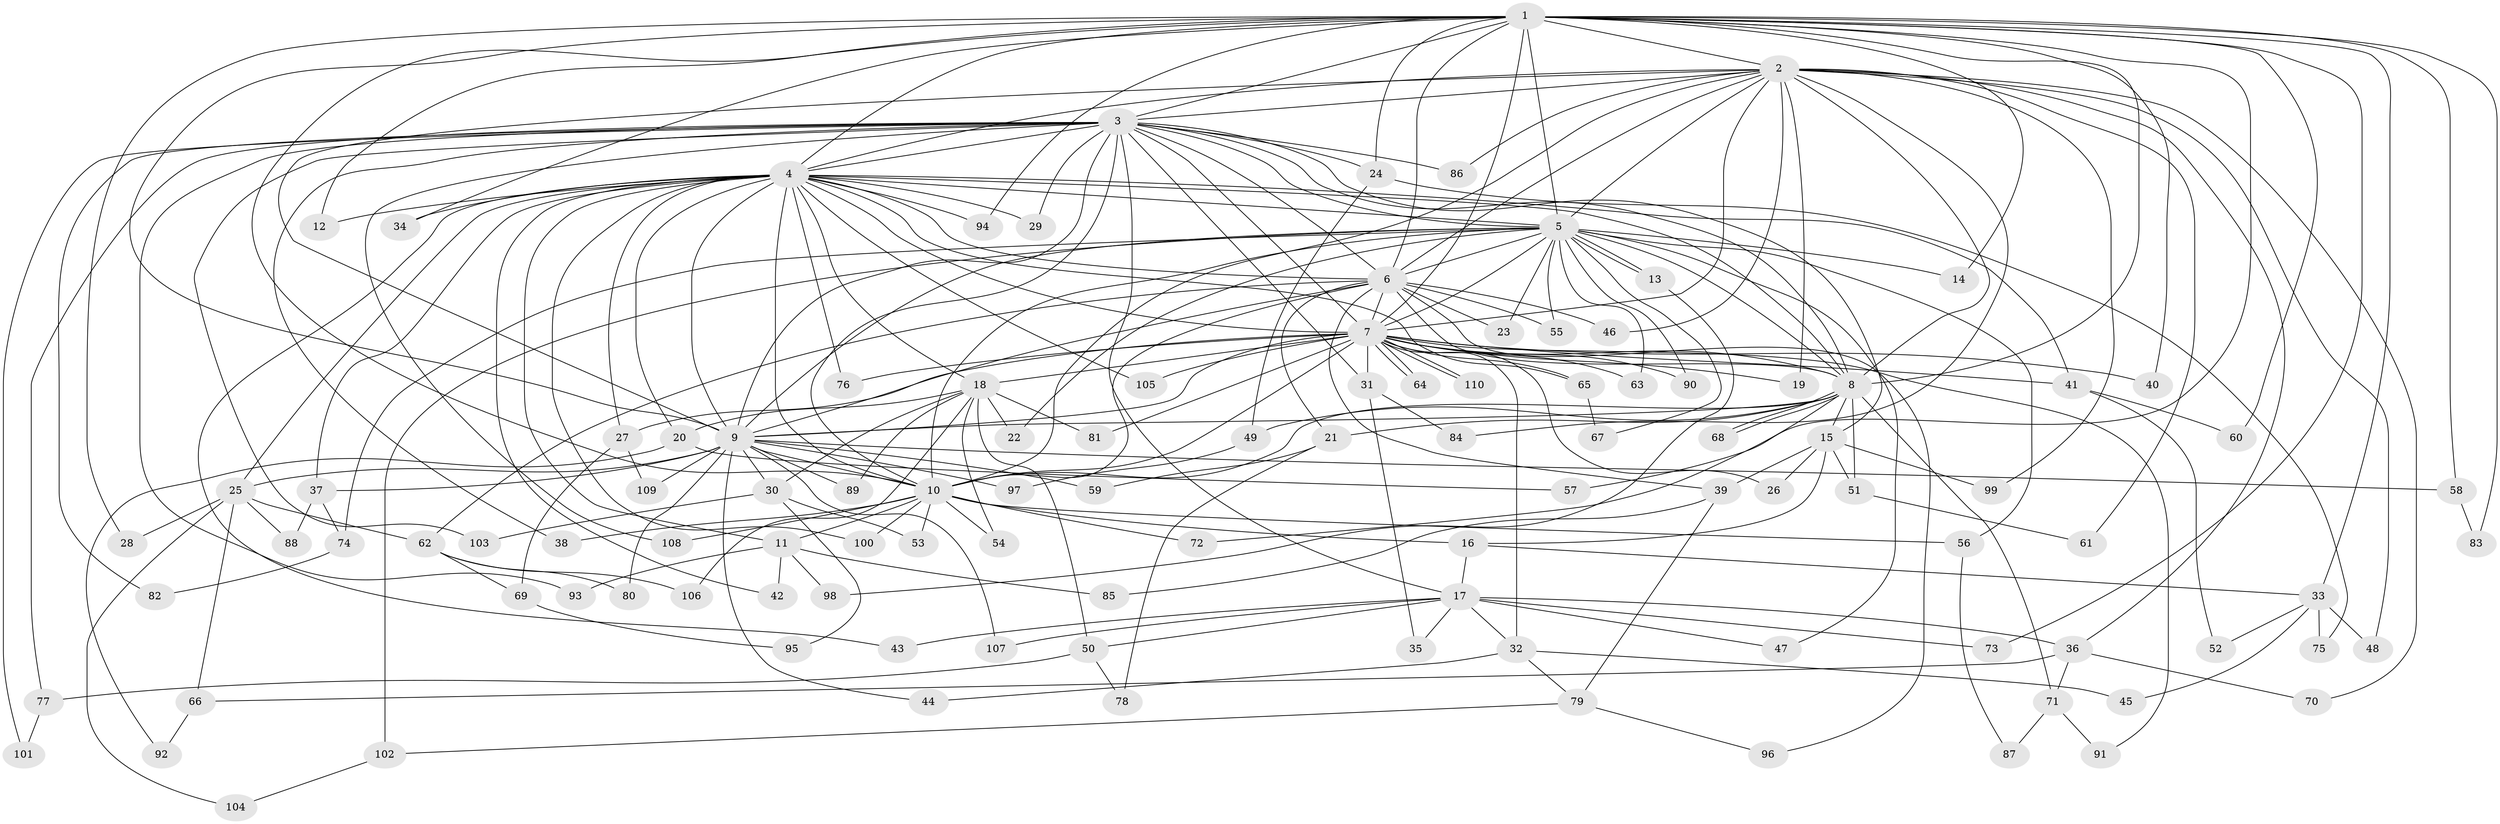 // coarse degree distribution, {30: 0.012987012987012988, 16: 0.012987012987012988, 22: 0.012987012987012988, 20: 0.012987012987012988, 2: 0.6233766233766234, 10: 0.012987012987012988, 3: 0.06493506493506493, 6: 0.025974025974025976, 4: 0.09090909090909091, 1: 0.06493506493506493, 7: 0.012987012987012988, 8: 0.012987012987012988, 25: 0.012987012987012988, 9: 0.012987012987012988, 5: 0.012987012987012988}
// Generated by graph-tools (version 1.1) at 2025/47/03/04/25 21:47:37]
// undirected, 110 vertices, 245 edges
graph export_dot {
graph [start="1"]
  node [color=gray90,style=filled];
  1;
  2;
  3;
  4;
  5;
  6;
  7;
  8;
  9;
  10;
  11;
  12;
  13;
  14;
  15;
  16;
  17;
  18;
  19;
  20;
  21;
  22;
  23;
  24;
  25;
  26;
  27;
  28;
  29;
  30;
  31;
  32;
  33;
  34;
  35;
  36;
  37;
  38;
  39;
  40;
  41;
  42;
  43;
  44;
  45;
  46;
  47;
  48;
  49;
  50;
  51;
  52;
  53;
  54;
  55;
  56;
  57;
  58;
  59;
  60;
  61;
  62;
  63;
  64;
  65;
  66;
  67;
  68;
  69;
  70;
  71;
  72;
  73;
  74;
  75;
  76;
  77;
  78;
  79;
  80;
  81;
  82;
  83;
  84;
  85;
  86;
  87;
  88;
  89;
  90;
  91;
  92;
  93;
  94;
  95;
  96;
  97;
  98;
  99;
  100;
  101;
  102;
  103;
  104;
  105;
  106;
  107;
  108;
  109;
  110;
  1 -- 2;
  1 -- 3;
  1 -- 4;
  1 -- 5;
  1 -- 6;
  1 -- 7;
  1 -- 8;
  1 -- 9;
  1 -- 10;
  1 -- 12;
  1 -- 14;
  1 -- 24;
  1 -- 28;
  1 -- 33;
  1 -- 34;
  1 -- 40;
  1 -- 57;
  1 -- 58;
  1 -- 60;
  1 -- 73;
  1 -- 83;
  1 -- 94;
  2 -- 3;
  2 -- 4;
  2 -- 5;
  2 -- 6;
  2 -- 7;
  2 -- 8;
  2 -- 9;
  2 -- 10;
  2 -- 19;
  2 -- 36;
  2 -- 46;
  2 -- 48;
  2 -- 61;
  2 -- 70;
  2 -- 84;
  2 -- 86;
  2 -- 99;
  3 -- 4;
  3 -- 5;
  3 -- 6;
  3 -- 7;
  3 -- 8;
  3 -- 9;
  3 -- 10;
  3 -- 15;
  3 -- 17;
  3 -- 24;
  3 -- 29;
  3 -- 31;
  3 -- 38;
  3 -- 77;
  3 -- 82;
  3 -- 86;
  3 -- 93;
  3 -- 101;
  3 -- 103;
  3 -- 108;
  4 -- 5;
  4 -- 6;
  4 -- 7;
  4 -- 8;
  4 -- 9;
  4 -- 10;
  4 -- 11;
  4 -- 12;
  4 -- 18;
  4 -- 20;
  4 -- 25;
  4 -- 27;
  4 -- 29;
  4 -- 34;
  4 -- 37;
  4 -- 41;
  4 -- 42;
  4 -- 43;
  4 -- 65;
  4 -- 76;
  4 -- 94;
  4 -- 100;
  4 -- 105;
  5 -- 6;
  5 -- 7;
  5 -- 8;
  5 -- 9;
  5 -- 10;
  5 -- 13;
  5 -- 13;
  5 -- 14;
  5 -- 22;
  5 -- 23;
  5 -- 47;
  5 -- 55;
  5 -- 56;
  5 -- 63;
  5 -- 67;
  5 -- 74;
  5 -- 90;
  5 -- 102;
  6 -- 7;
  6 -- 8;
  6 -- 9;
  6 -- 10;
  6 -- 21;
  6 -- 23;
  6 -- 39;
  6 -- 46;
  6 -- 55;
  6 -- 62;
  6 -- 96;
  7 -- 8;
  7 -- 9;
  7 -- 10;
  7 -- 18;
  7 -- 19;
  7 -- 26;
  7 -- 27;
  7 -- 31;
  7 -- 32;
  7 -- 40;
  7 -- 41;
  7 -- 63;
  7 -- 64;
  7 -- 64;
  7 -- 65;
  7 -- 76;
  7 -- 81;
  7 -- 90;
  7 -- 91;
  7 -- 105;
  7 -- 110;
  7 -- 110;
  8 -- 9;
  8 -- 10;
  8 -- 15;
  8 -- 21;
  8 -- 49;
  8 -- 51;
  8 -- 68;
  8 -- 68;
  8 -- 71;
  8 -- 72;
  9 -- 10;
  9 -- 25;
  9 -- 30;
  9 -- 37;
  9 -- 44;
  9 -- 58;
  9 -- 59;
  9 -- 80;
  9 -- 89;
  9 -- 97;
  9 -- 107;
  9 -- 109;
  10 -- 11;
  10 -- 16;
  10 -- 38;
  10 -- 53;
  10 -- 54;
  10 -- 56;
  10 -- 72;
  10 -- 100;
  10 -- 108;
  11 -- 42;
  11 -- 85;
  11 -- 93;
  11 -- 98;
  13 -- 98;
  15 -- 16;
  15 -- 26;
  15 -- 39;
  15 -- 51;
  15 -- 99;
  16 -- 17;
  16 -- 33;
  17 -- 32;
  17 -- 35;
  17 -- 36;
  17 -- 43;
  17 -- 47;
  17 -- 50;
  17 -- 73;
  17 -- 107;
  18 -- 20;
  18 -- 22;
  18 -- 30;
  18 -- 50;
  18 -- 54;
  18 -- 81;
  18 -- 89;
  18 -- 106;
  20 -- 57;
  20 -- 92;
  21 -- 59;
  21 -- 78;
  24 -- 49;
  24 -- 75;
  25 -- 28;
  25 -- 62;
  25 -- 66;
  25 -- 88;
  25 -- 104;
  27 -- 69;
  27 -- 109;
  30 -- 53;
  30 -- 95;
  30 -- 103;
  31 -- 35;
  31 -- 84;
  32 -- 44;
  32 -- 45;
  32 -- 79;
  33 -- 45;
  33 -- 48;
  33 -- 52;
  33 -- 75;
  36 -- 66;
  36 -- 70;
  36 -- 71;
  37 -- 74;
  37 -- 88;
  39 -- 79;
  39 -- 85;
  41 -- 52;
  41 -- 60;
  49 -- 97;
  50 -- 77;
  50 -- 78;
  51 -- 61;
  56 -- 87;
  58 -- 83;
  62 -- 69;
  62 -- 80;
  62 -- 106;
  65 -- 67;
  66 -- 92;
  69 -- 95;
  71 -- 87;
  71 -- 91;
  74 -- 82;
  77 -- 101;
  79 -- 96;
  79 -- 102;
  102 -- 104;
}
